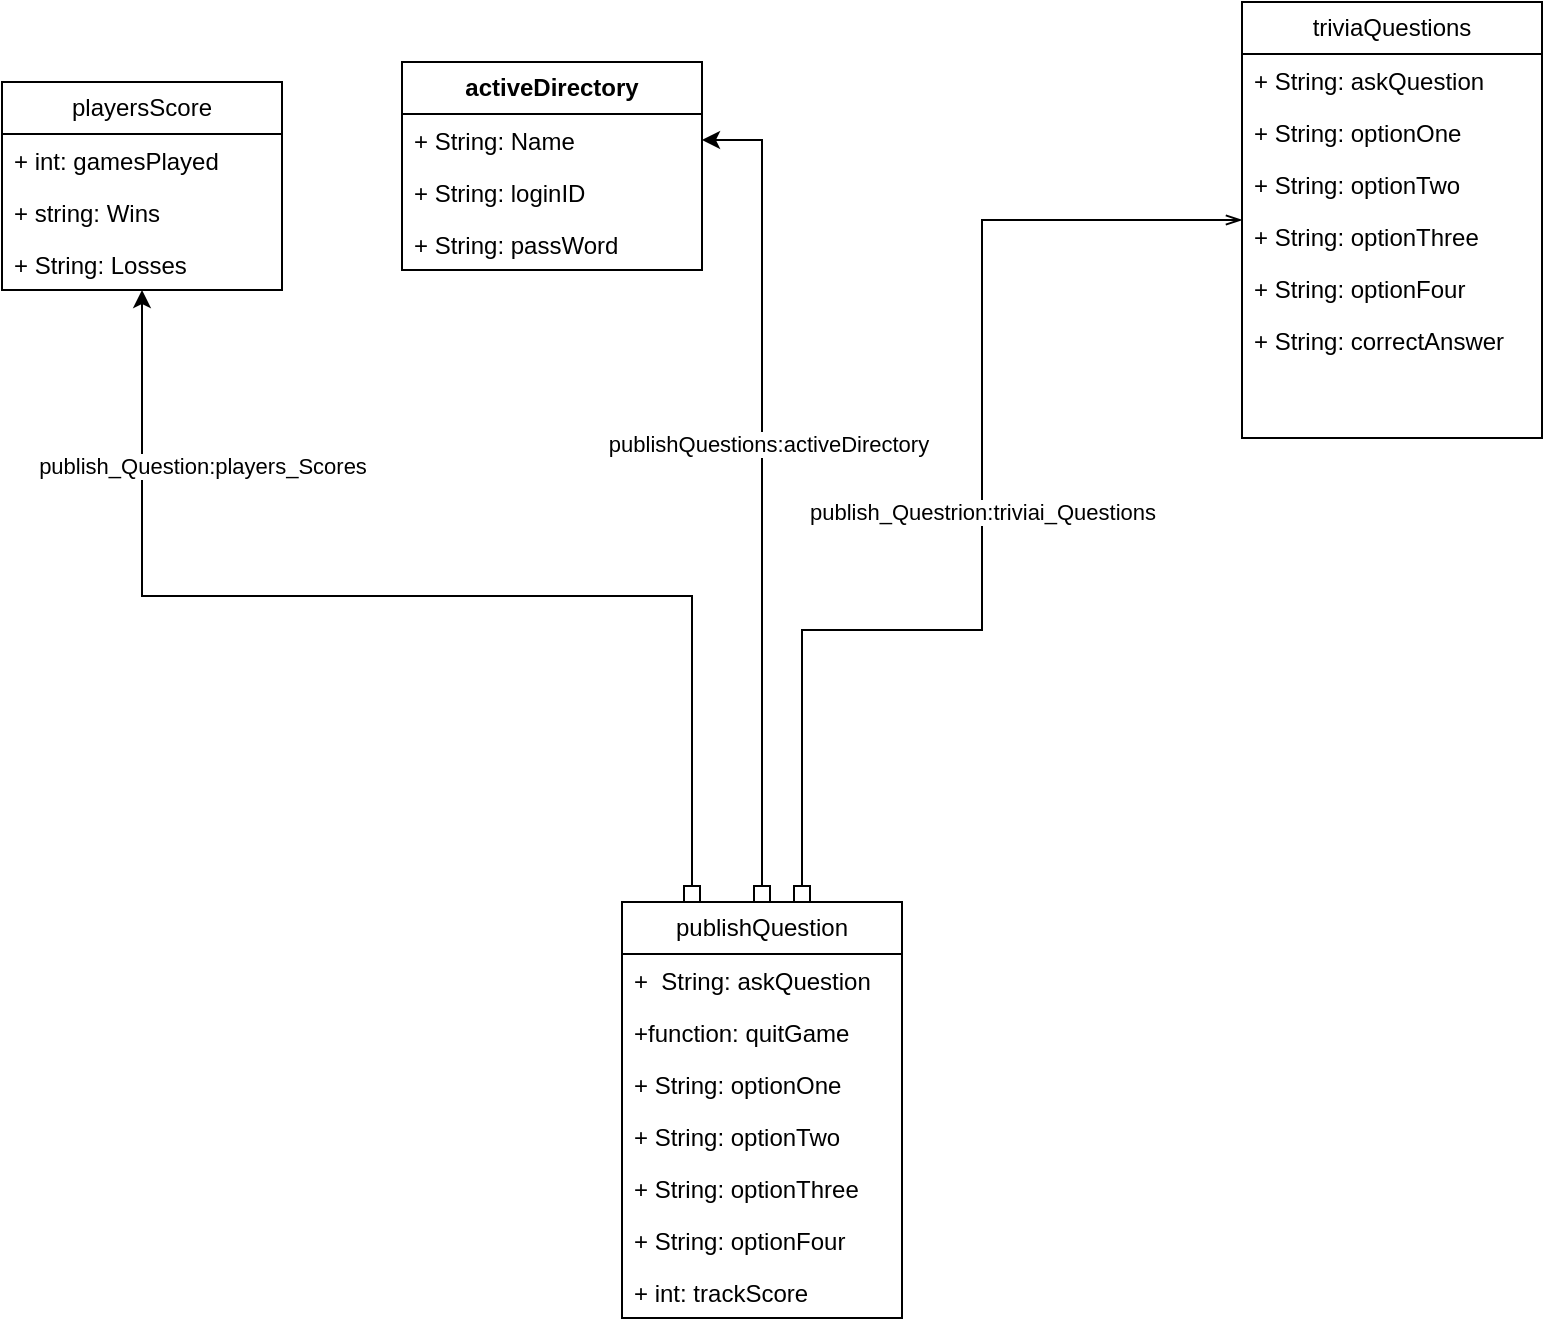 <mxfile version="26.2.8">
  <diagram name="Page-1" id="pqF6Z_v2DTTEruveq2y0">
    <mxGraphModel dx="1680" dy="874" grid="1" gridSize="10" guides="1" tooltips="1" connect="1" arrows="1" fold="1" page="1" pageScale="1" pageWidth="850" pageHeight="1100" math="0" shadow="0">
      <root>
        <mxCell id="0" />
        <mxCell id="1" parent="0" />
        <mxCell id="0yXIq40xvylqL-H4ASJS-2" value="triviaQuestions" style="swimlane;fontStyle=0;childLayout=stackLayout;horizontal=1;startSize=26;fillColor=none;horizontalStack=0;resizeParent=1;resizeParentMax=0;resizeLast=0;collapsible=1;marginBottom=0;whiteSpace=wrap;html=1;" parent="1" vertex="1">
          <mxGeometry x="630" y="50" width="150" height="218" as="geometry" />
        </mxCell>
        <mxCell id="0yXIq40xvylqL-H4ASJS-3" value="+ String: askQuestion" style="text;strokeColor=none;fillColor=none;align=left;verticalAlign=top;spacingLeft=4;spacingRight=4;overflow=hidden;rotatable=0;points=[[0,0.5],[1,0.5]];portConstraint=eastwest;whiteSpace=wrap;html=1;" parent="0yXIq40xvylqL-H4ASJS-2" vertex="1">
          <mxGeometry y="26" width="150" height="26" as="geometry" />
        </mxCell>
        <mxCell id="0yXIq40xvylqL-H4ASJS-4" value="+ String: optionOne" style="text;strokeColor=none;fillColor=none;align=left;verticalAlign=top;spacingLeft=4;spacingRight=4;overflow=hidden;rotatable=0;points=[[0,0.5],[1,0.5]];portConstraint=eastwest;whiteSpace=wrap;html=1;" parent="0yXIq40xvylqL-H4ASJS-2" vertex="1">
          <mxGeometry y="52" width="150" height="26" as="geometry" />
        </mxCell>
        <mxCell id="0yXIq40xvylqL-H4ASJS-73" value="+ String: optionTwo" style="text;strokeColor=none;fillColor=none;align=left;verticalAlign=top;spacingLeft=4;spacingRight=4;overflow=hidden;rotatable=0;points=[[0,0.5],[1,0.5]];portConstraint=eastwest;whiteSpace=wrap;html=1;" parent="0yXIq40xvylqL-H4ASJS-2" vertex="1">
          <mxGeometry y="78" width="150" height="26" as="geometry" />
        </mxCell>
        <mxCell id="0yXIq40xvylqL-H4ASJS-75" value="+ String: optionThree" style="text;strokeColor=none;fillColor=none;align=left;verticalAlign=top;spacingLeft=4;spacingRight=4;overflow=hidden;rotatable=0;points=[[0,0.5],[1,0.5]];portConstraint=eastwest;whiteSpace=wrap;html=1;" parent="0yXIq40xvylqL-H4ASJS-2" vertex="1">
          <mxGeometry y="104" width="150" height="26" as="geometry" />
        </mxCell>
        <mxCell id="0yXIq40xvylqL-H4ASJS-74" value="+ String: optionFour" style="text;strokeColor=none;fillColor=none;align=left;verticalAlign=top;spacingLeft=4;spacingRight=4;overflow=hidden;rotatable=0;points=[[0,0.5],[1,0.5]];portConstraint=eastwest;whiteSpace=wrap;html=1;" parent="0yXIq40xvylqL-H4ASJS-2" vertex="1">
          <mxGeometry y="130" width="150" height="26" as="geometry" />
        </mxCell>
        <mxCell id="0yXIq40xvylqL-H4ASJS-5" value="+ String: correctAnswer" style="text;strokeColor=none;fillColor=none;align=left;verticalAlign=top;spacingLeft=4;spacingRight=4;overflow=hidden;rotatable=0;points=[[0,0.5],[1,0.5]];portConstraint=eastwest;whiteSpace=wrap;html=1;" parent="0yXIq40xvylqL-H4ASJS-2" vertex="1">
          <mxGeometry y="156" width="150" height="62" as="geometry" />
        </mxCell>
        <mxCell id="0yXIq40xvylqL-H4ASJS-10" value="playersScore" style="swimlane;fontStyle=0;childLayout=stackLayout;horizontal=1;startSize=26;fillColor=none;horizontalStack=0;resizeParent=1;resizeParentMax=0;resizeLast=0;collapsible=1;marginBottom=0;whiteSpace=wrap;html=1;" parent="1" vertex="1">
          <mxGeometry x="10" y="90" width="140" height="104" as="geometry" />
        </mxCell>
        <mxCell id="0yXIq40xvylqL-H4ASJS-11" value="+ int: gamesPlayed" style="text;strokeColor=none;fillColor=none;align=left;verticalAlign=top;spacingLeft=4;spacingRight=4;overflow=hidden;rotatable=0;points=[[0,0.5],[1,0.5]];portConstraint=eastwest;whiteSpace=wrap;html=1;" parent="0yXIq40xvylqL-H4ASJS-10" vertex="1">
          <mxGeometry y="26" width="140" height="26" as="geometry" />
        </mxCell>
        <mxCell id="0yXIq40xvylqL-H4ASJS-12" value="+ string: Wins" style="text;strokeColor=none;fillColor=none;align=left;verticalAlign=top;spacingLeft=4;spacingRight=4;overflow=hidden;rotatable=0;points=[[0,0.5],[1,0.5]];portConstraint=eastwest;whiteSpace=wrap;html=1;" parent="0yXIq40xvylqL-H4ASJS-10" vertex="1">
          <mxGeometry y="52" width="140" height="26" as="geometry" />
        </mxCell>
        <mxCell id="0yXIq40xvylqL-H4ASJS-13" value="+ String: Losses" style="text;strokeColor=none;fillColor=none;align=left;verticalAlign=top;spacingLeft=4;spacingRight=4;overflow=hidden;rotatable=0;points=[[0,0.5],[1,0.5]];portConstraint=eastwest;whiteSpace=wrap;html=1;" parent="0yXIq40xvylqL-H4ASJS-10" vertex="1">
          <mxGeometry y="78" width="140" height="26" as="geometry" />
        </mxCell>
        <mxCell id="0yXIq40xvylqL-H4ASJS-101" style="edgeStyle=orthogonalEdgeStyle;rounded=0;orthogonalLoop=1;jettySize=auto;html=1;startArrow=box;startFill=0;" parent="1" source="0yXIq40xvylqL-H4ASJS-63" target="0yXIq40xvylqL-H4ASJS-89" edge="1">
          <mxGeometry relative="1" as="geometry" />
        </mxCell>
        <mxCell id="kT6gcfqrTzmivMJJv1Nx-5" value="&lt;span style=&quot;color: rgba(0, 0, 0, 0); font-family: monospace; font-size: 0px; text-align: start; background-color: rgb(27, 29, 30);&quot;&gt;%3CmxGraphModel%3E%3Croot%3E%3CmxCell%20id%3D%220%22%2F%3E%3CmxCell%20id%3D%221%22%20parent%3D%220%22%2F%3E%3CmxCell%20id%3D%222%22%20value%3D%22publish_Questrion%3Atriviai_Questions%22%20style%3D%22edgeLabel%3Bhtml%3D1%3Balign%3Dcenter%3BverticalAlign%3Dmiddle%3Bresizable%3D0%3Bpoints%3D%5B%5D%3B%22%20vertex%3D%221%22%20connectable%3D%220%22%20parent%3D%221%22%3E%3CmxGeometry%20x%3D%22500%22%20y%3D%22304.714%22%20as%3D%22geometry%22%2F%3E%3C%2FmxCell%3E%3C%2Froot%3E%3C%2FmxGraphModel%3E&lt;/span&gt;" style="edgeLabel;html=1;align=center;verticalAlign=middle;resizable=0;points=[];" vertex="1" connectable="0" parent="0yXIq40xvylqL-H4ASJS-101">
          <mxGeometry x="0.131" y="4" relative="1" as="geometry">
            <mxPoint as="offset" />
          </mxGeometry>
        </mxCell>
        <mxCell id="kT6gcfqrTzmivMJJv1Nx-6" value="publishQuestions:activeDirectory" style="edgeLabel;html=1;align=center;verticalAlign=middle;resizable=0;points=[];" vertex="1" connectable="0" parent="0yXIq40xvylqL-H4ASJS-101">
          <mxGeometry x="0.117" y="-3" relative="1" as="geometry">
            <mxPoint as="offset" />
          </mxGeometry>
        </mxCell>
        <mxCell id="0yXIq40xvylqL-H4ASJS-63" value="publishQuestion" style="swimlane;fontStyle=0;childLayout=stackLayout;horizontal=1;startSize=26;fillColor=none;horizontalStack=0;resizeParent=1;resizeParentMax=0;resizeLast=0;collapsible=1;marginBottom=0;whiteSpace=wrap;html=1;" parent="1" vertex="1">
          <mxGeometry x="320" y="500" width="140" height="208" as="geometry" />
        </mxCell>
        <mxCell id="0yXIq40xvylqL-H4ASJS-64" value="+&amp;nbsp; String: askQuestion" style="text;strokeColor=none;fillColor=none;align=left;verticalAlign=top;spacingLeft=4;spacingRight=4;overflow=hidden;rotatable=0;points=[[0,0.5],[1,0.5]];portConstraint=eastwest;whiteSpace=wrap;html=1;" parent="0yXIq40xvylqL-H4ASJS-63" vertex="1">
          <mxGeometry y="26" width="140" height="26" as="geometry" />
        </mxCell>
        <mxCell id="0yXIq40xvylqL-H4ASJS-67" value="+function: quitGame" style="text;strokeColor=none;fillColor=none;align=left;verticalAlign=top;spacingLeft=4;spacingRight=4;overflow=hidden;rotatable=0;points=[[0,0.5],[1,0.5]];portConstraint=eastwest;whiteSpace=wrap;html=1;" parent="0yXIq40xvylqL-H4ASJS-63" vertex="1">
          <mxGeometry y="52" width="140" height="26" as="geometry" />
        </mxCell>
        <mxCell id="0yXIq40xvylqL-H4ASJS-65" value="+ String: optionOne" style="text;strokeColor=none;fillColor=none;align=left;verticalAlign=top;spacingLeft=4;spacingRight=4;overflow=hidden;rotatable=0;points=[[0,0.5],[1,0.5]];portConstraint=eastwest;whiteSpace=wrap;html=1;" parent="0yXIq40xvylqL-H4ASJS-63" vertex="1">
          <mxGeometry y="78" width="140" height="26" as="geometry" />
        </mxCell>
        <mxCell id="0yXIq40xvylqL-H4ASJS-68" value="+ String: optionTwo" style="text;strokeColor=none;fillColor=none;align=left;verticalAlign=top;spacingLeft=4;spacingRight=4;overflow=hidden;rotatable=0;points=[[0,0.5],[1,0.5]];portConstraint=eastwest;whiteSpace=wrap;html=1;" parent="0yXIq40xvylqL-H4ASJS-63" vertex="1">
          <mxGeometry y="104" width="140" height="26" as="geometry" />
        </mxCell>
        <mxCell id="0yXIq40xvylqL-H4ASJS-105" value="+ String: optionThree" style="text;strokeColor=none;fillColor=none;align=left;verticalAlign=top;spacingLeft=4;spacingRight=4;overflow=hidden;rotatable=0;points=[[0,0.5],[1,0.5]];portConstraint=eastwest;whiteSpace=wrap;html=1;" parent="0yXIq40xvylqL-H4ASJS-63" vertex="1">
          <mxGeometry y="130" width="140" height="26" as="geometry" />
        </mxCell>
        <mxCell id="0yXIq40xvylqL-H4ASJS-69" value="+ String: optionFour" style="text;strokeColor=none;fillColor=none;align=left;verticalAlign=top;spacingLeft=4;spacingRight=4;overflow=hidden;rotatable=0;points=[[0,0.5],[1,0.5]];portConstraint=eastwest;whiteSpace=wrap;html=1;" parent="0yXIq40xvylqL-H4ASJS-63" vertex="1">
          <mxGeometry y="156" width="140" height="26" as="geometry" />
        </mxCell>
        <mxCell id="0yXIq40xvylqL-H4ASJS-66" value="+ int: trackScore" style="text;strokeColor=none;fillColor=none;align=left;verticalAlign=top;spacingLeft=4;spacingRight=4;overflow=hidden;rotatable=0;points=[[0,0.5],[1,0.5]];portConstraint=eastwest;whiteSpace=wrap;html=1;" parent="0yXIq40xvylqL-H4ASJS-63" vertex="1">
          <mxGeometry y="182" width="140" height="26" as="geometry" />
        </mxCell>
        <mxCell id="0yXIq40xvylqL-H4ASJS-88" value="&lt;span style=&quot;font-weight: 700; text-wrap-mode: nowrap;&quot;&gt;activeDirectory&lt;/span&gt;" style="swimlane;fontStyle=0;childLayout=stackLayout;horizontal=1;startSize=26;fillColor=none;horizontalStack=0;resizeParent=1;resizeParentMax=0;resizeLast=0;collapsible=1;marginBottom=0;whiteSpace=wrap;html=1;" parent="1" vertex="1">
          <mxGeometry x="210" y="80" width="150" height="104" as="geometry" />
        </mxCell>
        <mxCell id="0yXIq40xvylqL-H4ASJS-89" value="+ String: Name" style="text;strokeColor=none;fillColor=none;align=left;verticalAlign=top;spacingLeft=4;spacingRight=4;overflow=hidden;rotatable=0;points=[[0,0.5],[1,0.5]];portConstraint=eastwest;whiteSpace=wrap;html=1;" parent="0yXIq40xvylqL-H4ASJS-88" vertex="1">
          <mxGeometry y="26" width="150" height="26" as="geometry" />
        </mxCell>
        <mxCell id="0yXIq40xvylqL-H4ASJS-90" value="+ String: loginID" style="text;strokeColor=none;fillColor=none;align=left;verticalAlign=top;spacingLeft=4;spacingRight=4;overflow=hidden;rotatable=0;points=[[0,0.5],[1,0.5]];portConstraint=eastwest;whiteSpace=wrap;html=1;" parent="0yXIq40xvylqL-H4ASJS-88" vertex="1">
          <mxGeometry y="52" width="150" height="26" as="geometry" />
        </mxCell>
        <mxCell id="0yXIq40xvylqL-H4ASJS-91" value="+ String: passWord" style="text;strokeColor=none;fillColor=none;align=left;verticalAlign=top;spacingLeft=4;spacingRight=4;overflow=hidden;rotatable=0;points=[[0,0.5],[1,0.5]];portConstraint=eastwest;whiteSpace=wrap;html=1;" parent="0yXIq40xvylqL-H4ASJS-88" vertex="1">
          <mxGeometry y="78" width="150" height="26" as="geometry" />
        </mxCell>
        <mxCell id="0yXIq40xvylqL-H4ASJS-104" style="edgeStyle=orthogonalEdgeStyle;rounded=0;orthogonalLoop=1;jettySize=auto;html=1;startArrow=openThin;startFill=0;endArrow=box;endFill=0;" parent="1" source="0yXIq40xvylqL-H4ASJS-2" target="0yXIq40xvylqL-H4ASJS-63" edge="1">
          <mxGeometry relative="1" as="geometry">
            <Array as="points">
              <mxPoint x="500" y="364" />
              <mxPoint x="410" y="364" />
            </Array>
          </mxGeometry>
        </mxCell>
        <mxCell id="kT6gcfqrTzmivMJJv1Nx-4" value="publish_Questrion:triviai_Questions" style="edgeLabel;html=1;align=center;verticalAlign=middle;resizable=0;points=[];" vertex="1" connectable="0" parent="0yXIq40xvylqL-H4ASJS-104">
          <mxGeometry x="-0.017" relative="1" as="geometry">
            <mxPoint as="offset" />
          </mxGeometry>
        </mxCell>
        <mxCell id="0yXIq40xvylqL-H4ASJS-106" style="edgeStyle=orthogonalEdgeStyle;rounded=0;orthogonalLoop=1;jettySize=auto;html=1;startArrow=box;startFill=0;exitX=0.25;exitY=0;exitDx=0;exitDy=0;" parent="1" source="0yXIq40xvylqL-H4ASJS-63" target="0yXIq40xvylqL-H4ASJS-10" edge="1">
          <mxGeometry relative="1" as="geometry" />
        </mxCell>
        <mxCell id="kT6gcfqrTzmivMJJv1Nx-7" value="publish_Question:players_Scores" style="edgeLabel;html=1;align=center;verticalAlign=middle;resizable=0;points=[];" vertex="1" connectable="0" parent="0yXIq40xvylqL-H4ASJS-106">
          <mxGeometry x="0.698" relative="1" as="geometry">
            <mxPoint x="30" as="offset" />
          </mxGeometry>
        </mxCell>
      </root>
    </mxGraphModel>
  </diagram>
</mxfile>
